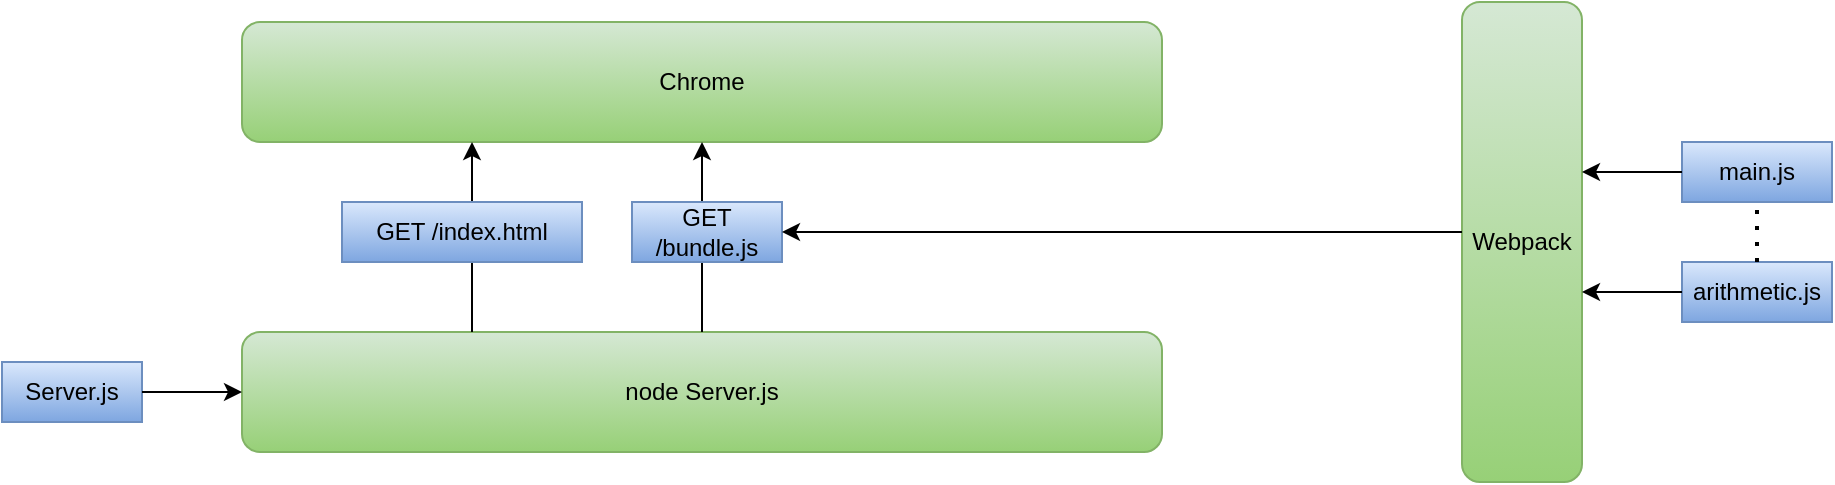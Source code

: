 <mxfile version="21.1.2" type="device">
  <diagram name="Page-1" id="0Q77MG74kSeCORmHFdPx">
    <mxGraphModel dx="1221" dy="828" grid="1" gridSize="10" guides="1" tooltips="1" connect="1" arrows="1" fold="1" page="1" pageScale="1" pageWidth="850" pageHeight="1100" math="0" shadow="0">
      <root>
        <mxCell id="0" />
        <mxCell id="1" parent="0" />
        <mxCell id="5bsp3HqRQV4PFbQayTZZ-1" value="node Server.js" style="rounded=1;whiteSpace=wrap;html=1;fillColor=#d5e8d4;strokeColor=#82b366;gradientColor=#97d077;" parent="1" vertex="1">
          <mxGeometry x="180" y="325" width="460" height="60" as="geometry" />
        </mxCell>
        <mxCell id="5bsp3HqRQV4PFbQayTZZ-2" value="Server.js" style="rounded=0;whiteSpace=wrap;html=1;fillColor=#dae8fc;strokeColor=#6c8ebf;gradientColor=#7ea6e0;" parent="1" vertex="1">
          <mxGeometry x="60" y="340" width="70" height="30" as="geometry" />
        </mxCell>
        <mxCell id="5bsp3HqRQV4PFbQayTZZ-3" value="" style="endArrow=classic;html=1;rounded=0;exitX=1;exitY=0.5;exitDx=0;exitDy=0;" parent="1" source="5bsp3HqRQV4PFbQayTZZ-2" target="5bsp3HqRQV4PFbQayTZZ-1" edge="1">
          <mxGeometry width="50" height="50" relative="1" as="geometry">
            <mxPoint x="240" y="390" as="sourcePoint" />
            <mxPoint x="290" y="340" as="targetPoint" />
          </mxGeometry>
        </mxCell>
        <mxCell id="5bsp3HqRQV4PFbQayTZZ-4" value="Chrome" style="rounded=1;whiteSpace=wrap;html=1;fillColor=#d5e8d4;strokeColor=#82b366;gradientColor=#97d077;" parent="1" vertex="1">
          <mxGeometry x="180" y="170" width="460" height="60" as="geometry" />
        </mxCell>
        <mxCell id="lfwvOlAkgITGx8fu9qw_-14" value="" style="endArrow=classic;html=1;rounded=0;exitX=0.25;exitY=0;exitDx=0;exitDy=0;entryX=0.25;entryY=1;entryDx=0;entryDy=0;" edge="1" parent="1" source="5bsp3HqRQV4PFbQayTZZ-1" target="5bsp3HqRQV4PFbQayTZZ-4">
          <mxGeometry width="50" height="50" relative="1" as="geometry">
            <mxPoint x="250" y="310" as="sourcePoint" />
            <mxPoint x="300" y="240" as="targetPoint" />
          </mxGeometry>
        </mxCell>
        <mxCell id="lfwvOlAkgITGx8fu9qw_-17" value="GET /index.html" style="rounded=0;whiteSpace=wrap;html=1;fillColor=#dae8fc;strokeColor=#6c8ebf;gradientColor=#7ea6e0;" vertex="1" parent="1">
          <mxGeometry x="230" y="260" width="120" height="30" as="geometry" />
        </mxCell>
        <mxCell id="lfwvOlAkgITGx8fu9qw_-21" value="" style="endArrow=classic;html=1;rounded=0;exitX=0.5;exitY=0;exitDx=0;exitDy=0;" edge="1" parent="1" source="5bsp3HqRQV4PFbQayTZZ-1" target="5bsp3HqRQV4PFbQayTZZ-4">
          <mxGeometry width="50" height="50" relative="1" as="geometry">
            <mxPoint x="305" y="335" as="sourcePoint" />
            <mxPoint x="305" y="240" as="targetPoint" />
          </mxGeometry>
        </mxCell>
        <mxCell id="lfwvOlAkgITGx8fu9qw_-22" value="GET /bundle.js" style="rounded=0;whiteSpace=wrap;html=1;fillColor=#dae8fc;strokeColor=#6c8ebf;gradientColor=#7ea6e0;" vertex="1" parent="1">
          <mxGeometry x="375" y="260" width="75" height="30" as="geometry" />
        </mxCell>
        <mxCell id="lfwvOlAkgITGx8fu9qw_-27" value="main.js" style="rounded=0;whiteSpace=wrap;html=1;fillColor=#dae8fc;strokeColor=#6c8ebf;gradientColor=#7ea6e0;" vertex="1" parent="1">
          <mxGeometry x="900" y="230" width="75" height="30" as="geometry" />
        </mxCell>
        <mxCell id="lfwvOlAkgITGx8fu9qw_-28" value="arithmetic.js" style="rounded=0;whiteSpace=wrap;html=1;fillColor=#dae8fc;strokeColor=#6c8ebf;gradientColor=#7ea6e0;" vertex="1" parent="1">
          <mxGeometry x="900" y="290" width="75" height="30" as="geometry" />
        </mxCell>
        <mxCell id="lfwvOlAkgITGx8fu9qw_-29" value="" style="endArrow=none;dashed=1;html=1;dashPattern=1 3;strokeWidth=2;rounded=0;entryX=0.5;entryY=1;entryDx=0;entryDy=0;" edge="1" parent="1" source="lfwvOlAkgITGx8fu9qw_-28" target="lfwvOlAkgITGx8fu9qw_-27">
          <mxGeometry width="50" height="50" relative="1" as="geometry">
            <mxPoint x="910" y="330" as="sourcePoint" />
            <mxPoint x="960" y="280" as="targetPoint" />
          </mxGeometry>
        </mxCell>
        <mxCell id="lfwvOlAkgITGx8fu9qw_-30" value="Webpack" style="rounded=1;whiteSpace=wrap;html=1;fillColor=#d5e8d4;strokeColor=#82b366;gradientColor=#97d077;" vertex="1" parent="1">
          <mxGeometry x="790" y="160" width="60" height="240" as="geometry" />
        </mxCell>
        <mxCell id="lfwvOlAkgITGx8fu9qw_-31" value="" style="endArrow=classic;html=1;rounded=0;exitX=0;exitY=0.5;exitDx=0;exitDy=0;" edge="1" parent="1" source="lfwvOlAkgITGx8fu9qw_-27">
          <mxGeometry width="50" height="50" relative="1" as="geometry">
            <mxPoint x="750" y="350" as="sourcePoint" />
            <mxPoint x="850" y="245" as="targetPoint" />
          </mxGeometry>
        </mxCell>
        <mxCell id="lfwvOlAkgITGx8fu9qw_-32" value="" style="endArrow=classic;html=1;rounded=0;exitX=0;exitY=0.5;exitDx=0;exitDy=0;" edge="1" parent="1" source="lfwvOlAkgITGx8fu9qw_-28">
          <mxGeometry width="50" height="50" relative="1" as="geometry">
            <mxPoint x="750" y="350" as="sourcePoint" />
            <mxPoint x="850" y="305" as="targetPoint" />
          </mxGeometry>
        </mxCell>
        <mxCell id="lfwvOlAkgITGx8fu9qw_-33" value="" style="endArrow=classic;html=1;rounded=0;" edge="1" parent="1">
          <mxGeometry width="50" height="50" relative="1" as="geometry">
            <mxPoint x="790" y="275" as="sourcePoint" />
            <mxPoint x="450" y="275" as="targetPoint" />
          </mxGeometry>
        </mxCell>
      </root>
    </mxGraphModel>
  </diagram>
</mxfile>
